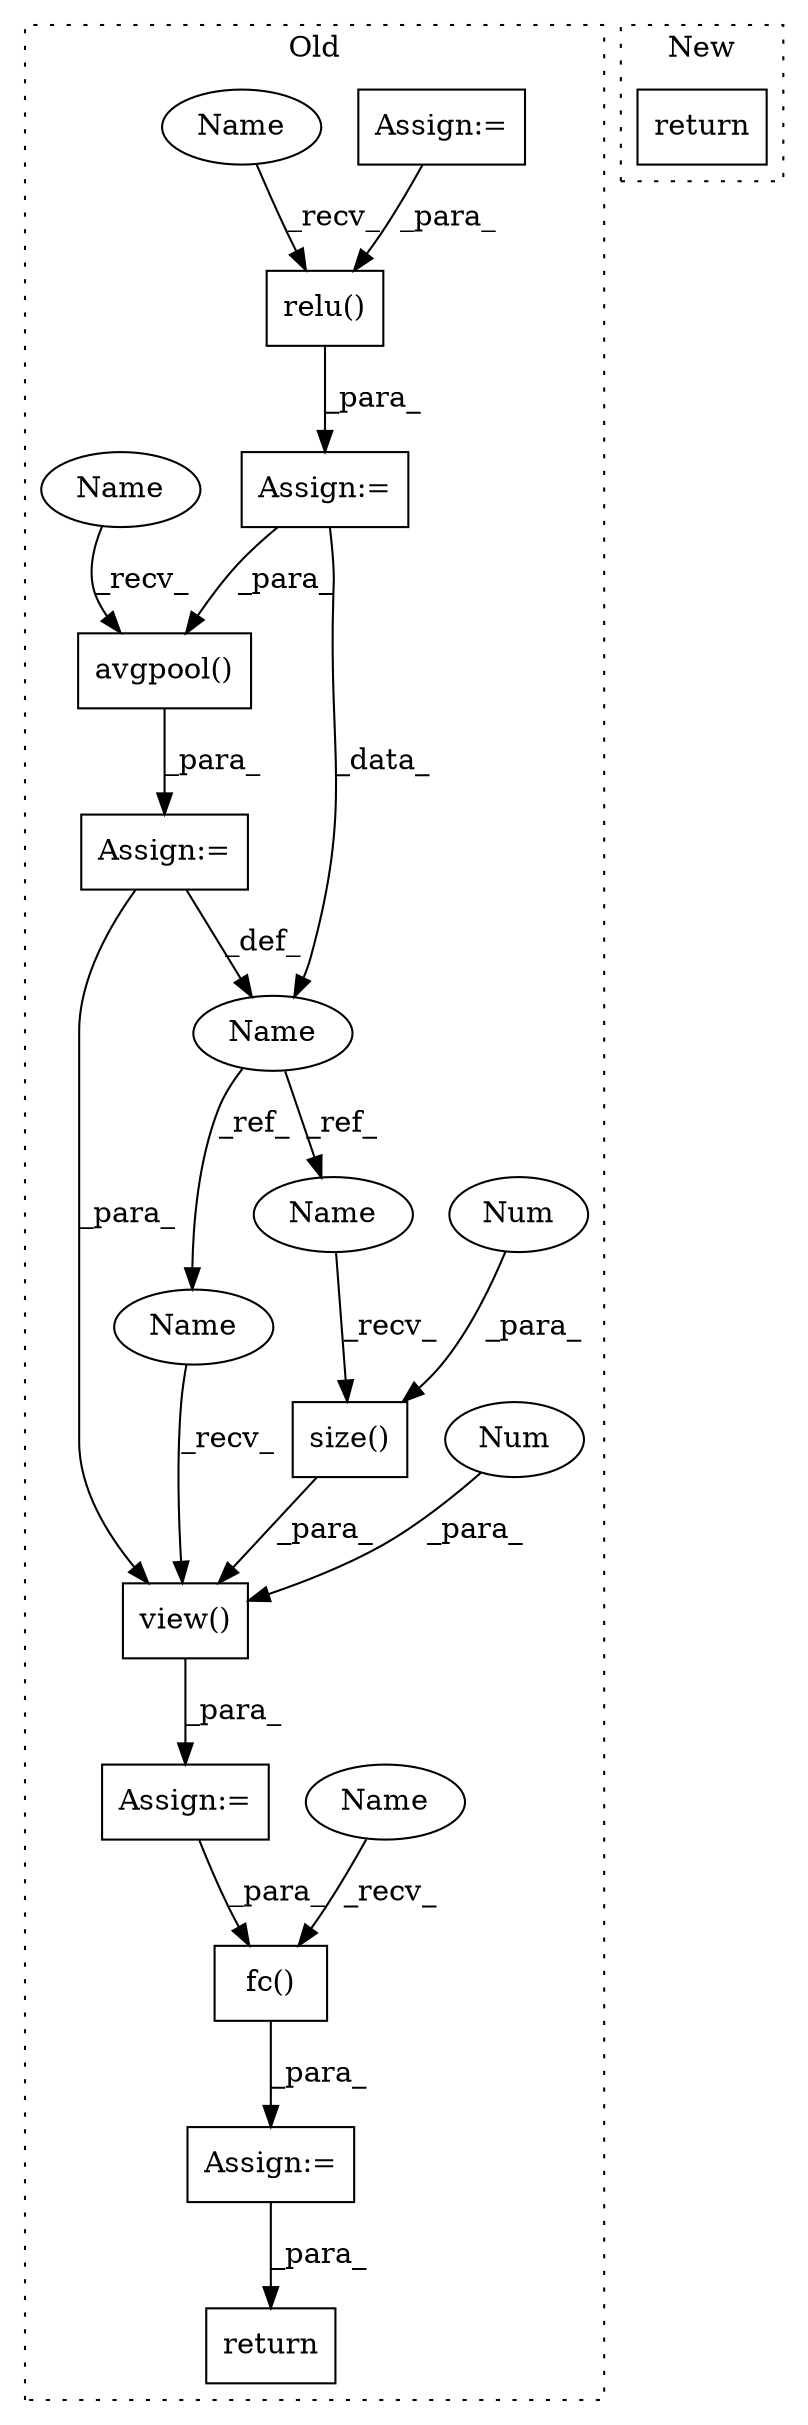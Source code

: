 digraph G {
subgraph cluster0 {
1 [label="size()" a="75" s="4732,4740" l="7,1" shape="box"];
3 [label="Assign:=" a="68" s="4797" l="3" shape="box"];
4 [label="Num" a="76" s="4739" l="1" shape="ellipse"];
5 [label="return" a="93" s="4819" l="7" shape="box"];
6 [label="Assign:=" a="68" s="4722" l="3" shape="box"];
7 [label="view()" a="75" s="4725,4745" l="7,1" shape="box"];
8 [label="Num" a="76" s="4743" l="2" shape="ellipse"];
9 [label="Name" a="87" s="4693" l="1" shape="ellipse"];
10 [label="Assign:=" a="68" s="4694" l="3" shape="box"];
11 [label="Assign:=" a="68" s="4666" l="3" shape="box"];
12 [label="relu()" a="75" s="4562,4573" l="10,1" shape="box"];
13 [label="avgpool()" a="75" s="4697,4711" l="13,1" shape="box"];
14 [label="fc()" a="75" s="4800,4809" l="8,1" shape="box"];
15 [label="Assign:=" a="68" s="4509" l="3" shape="box"];
16 [label="Name" a="87" s="4800" l="4" shape="ellipse"];
17 [label="Name" a="87" s="4562" l="4" shape="ellipse"];
18 [label="Name" a="87" s="4697" l="4" shape="ellipse"];
19 [label="Name" a="87" s="4732" l="1" shape="ellipse"];
20 [label="Name" a="87" s="4725" l="1" shape="ellipse"];
label = "Old";
style="dotted";
}
subgraph cluster1 {
2 [label="return" a="93" s="9208" l="7" shape="box"];
label = "New";
style="dotted";
}
1 -> 7 [label="_para_"];
3 -> 5 [label="_para_"];
4 -> 1 [label="_para_"];
6 -> 14 [label="_para_"];
7 -> 6 [label="_para_"];
8 -> 7 [label="_para_"];
9 -> 20 [label="_ref_"];
9 -> 19 [label="_ref_"];
10 -> 7 [label="_para_"];
10 -> 9 [label="_def_"];
11 -> 9 [label="_data_"];
11 -> 13 [label="_para_"];
12 -> 11 [label="_para_"];
13 -> 10 [label="_para_"];
14 -> 3 [label="_para_"];
15 -> 12 [label="_para_"];
16 -> 14 [label="_recv_"];
17 -> 12 [label="_recv_"];
18 -> 13 [label="_recv_"];
19 -> 1 [label="_recv_"];
20 -> 7 [label="_recv_"];
}